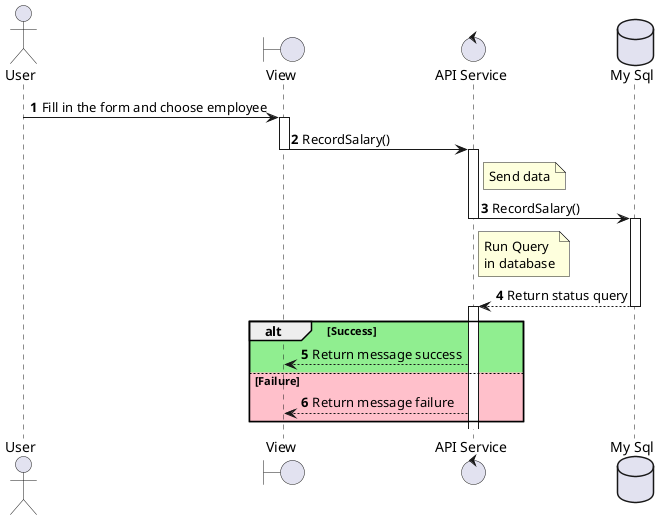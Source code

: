 @startuml sequenceDiagram_Salary_create
actor User
boundary "View" as View
control "API Service" as APIService
database "My Sql" as DB

autonumber
User -> View --++ : Fill in the form and choose employee
View -> APIService --++ : RecordSalary()
note right of APIService: Send data 
APIService -> DB --++ : RecordSalary()
note right of APIService: Run Query\nin database
DB --> APIService --++ : Return status query
alt #LightGreen  Success
    APIService --> View  : Return message success
else #Pink Failure
    APIService --> View  : Return message failure
end
@enduml